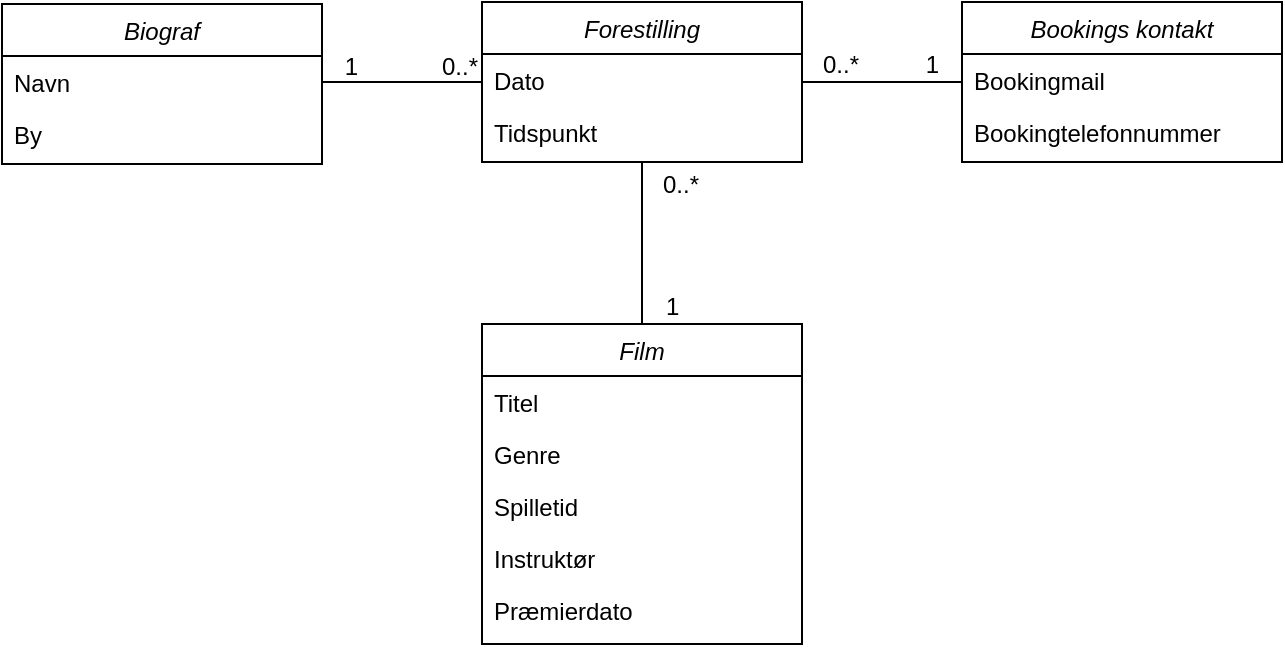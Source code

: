 <mxfile version="20.8.15" type="device"><diagram id="C5RBs43oDa-KdzZeNtuy" name="Page-1"><mxGraphModel dx="1434" dy="756" grid="1" gridSize="10" guides="1" tooltips="1" connect="1" arrows="1" fold="1" page="1" pageScale="1" pageWidth="827" pageHeight="1169" math="0" shadow="0"><root><mxCell id="WIyWlLk6GJQsqaUBKTNV-0"/><mxCell id="WIyWlLk6GJQsqaUBKTNV-1" parent="WIyWlLk6GJQsqaUBKTNV-0"/><mxCell id="zkfFHV4jXpPFQw0GAbJ--0" value="Biograf" style="swimlane;fontStyle=2;align=center;verticalAlign=top;childLayout=stackLayout;horizontal=1;startSize=26;horizontalStack=0;resizeParent=1;resizeLast=0;collapsible=1;marginBottom=0;rounded=0;shadow=0;strokeWidth=1;" parent="WIyWlLk6GJQsqaUBKTNV-1" vertex="1"><mxGeometry x="40" y="40" width="160" height="80" as="geometry"><mxRectangle x="230" y="140" width="160" height="26" as="alternateBounds"/></mxGeometry></mxCell><mxCell id="zkfFHV4jXpPFQw0GAbJ--1" value="Navn" style="text;align=left;verticalAlign=top;spacingLeft=4;spacingRight=4;overflow=hidden;rotatable=0;points=[[0,0.5],[1,0.5]];portConstraint=eastwest;" parent="zkfFHV4jXpPFQw0GAbJ--0" vertex="1"><mxGeometry y="26" width="160" height="26" as="geometry"/></mxCell><mxCell id="zkfFHV4jXpPFQw0GAbJ--2" value="By" style="text;align=left;verticalAlign=top;spacingLeft=4;spacingRight=4;overflow=hidden;rotatable=0;points=[[0,0.5],[1,0.5]];portConstraint=eastwest;rounded=0;shadow=0;html=0;" parent="zkfFHV4jXpPFQw0GAbJ--0" vertex="1"><mxGeometry y="52" width="160" height="26" as="geometry"/></mxCell><mxCell id="5uq60wKfPa7NOYNw19pD-7" value="Film" style="swimlane;fontStyle=2;align=center;verticalAlign=top;childLayout=stackLayout;horizontal=1;startSize=26;horizontalStack=0;resizeParent=1;resizeLast=0;collapsible=1;marginBottom=0;rounded=0;shadow=0;strokeWidth=1;" vertex="1" parent="WIyWlLk6GJQsqaUBKTNV-1"><mxGeometry x="280" y="200" width="160" height="160" as="geometry"><mxRectangle x="230" y="140" width="160" height="26" as="alternateBounds"/></mxGeometry></mxCell><mxCell id="5uq60wKfPa7NOYNw19pD-8" value="Titel" style="text;align=left;verticalAlign=top;spacingLeft=4;spacingRight=4;overflow=hidden;rotatable=0;points=[[0,0.5],[1,0.5]];portConstraint=eastwest;" vertex="1" parent="5uq60wKfPa7NOYNw19pD-7"><mxGeometry y="26" width="160" height="26" as="geometry"/></mxCell><mxCell id="5uq60wKfPa7NOYNw19pD-9" value="Genre" style="text;align=left;verticalAlign=top;spacingLeft=4;spacingRight=4;overflow=hidden;rotatable=0;points=[[0,0.5],[1,0.5]];portConstraint=eastwest;rounded=0;shadow=0;html=0;" vertex="1" parent="5uq60wKfPa7NOYNw19pD-7"><mxGeometry y="52" width="160" height="26" as="geometry"/></mxCell><mxCell id="5uq60wKfPa7NOYNw19pD-11" value="Spilletid" style="text;align=left;verticalAlign=top;spacingLeft=4;spacingRight=4;overflow=hidden;rotatable=0;points=[[0,0.5],[1,0.5]];portConstraint=eastwest;rounded=0;shadow=0;html=0;" vertex="1" parent="5uq60wKfPa7NOYNw19pD-7"><mxGeometry y="78" width="160" height="26" as="geometry"/></mxCell><mxCell id="5uq60wKfPa7NOYNw19pD-10" value="Instruktør" style="text;align=left;verticalAlign=top;spacingLeft=4;spacingRight=4;overflow=hidden;rotatable=0;points=[[0,0.5],[1,0.5]];portConstraint=eastwest;rounded=0;shadow=0;html=0;" vertex="1" parent="5uq60wKfPa7NOYNw19pD-7"><mxGeometry y="104" width="160" height="26" as="geometry"/></mxCell><mxCell id="5uq60wKfPa7NOYNw19pD-12" value="Præmierdato" style="text;align=left;verticalAlign=top;spacingLeft=4;spacingRight=4;overflow=hidden;rotatable=0;points=[[0,0.5],[1,0.5]];portConstraint=eastwest;rounded=0;shadow=0;html=0;" vertex="1" parent="5uq60wKfPa7NOYNw19pD-7"><mxGeometry y="130" width="160" height="30" as="geometry"/></mxCell><mxCell id="5uq60wKfPa7NOYNw19pD-13" value="Forestilling" style="swimlane;fontStyle=2;align=center;verticalAlign=top;childLayout=stackLayout;horizontal=1;startSize=26;horizontalStack=0;resizeParent=1;resizeLast=0;collapsible=1;marginBottom=0;rounded=0;shadow=0;strokeWidth=1;" vertex="1" parent="WIyWlLk6GJQsqaUBKTNV-1"><mxGeometry x="280" y="39" width="160" height="80" as="geometry"><mxRectangle x="230" y="140" width="160" height="26" as="alternateBounds"/></mxGeometry></mxCell><mxCell id="5uq60wKfPa7NOYNw19pD-14" value="Dato" style="text;align=left;verticalAlign=top;spacingLeft=4;spacingRight=4;overflow=hidden;rotatable=0;points=[[0,0.5],[1,0.5]];portConstraint=eastwest;" vertex="1" parent="5uq60wKfPa7NOYNw19pD-13"><mxGeometry y="26" width="160" height="26" as="geometry"/></mxCell><mxCell id="5uq60wKfPa7NOYNw19pD-15" value="Tidspunkt" style="text;align=left;verticalAlign=top;spacingLeft=4;spacingRight=4;overflow=hidden;rotatable=0;points=[[0,0.5],[1,0.5]];portConstraint=eastwest;rounded=0;shadow=0;html=0;" vertex="1" parent="5uq60wKfPa7NOYNw19pD-13"><mxGeometry y="52" width="160" height="26" as="geometry"/></mxCell><mxCell id="5uq60wKfPa7NOYNw19pD-19" value="" style="endArrow=none;shadow=0;strokeWidth=1;rounded=0;endFill=0;edgeStyle=elbowEdgeStyle;elbow=vertical;" edge="1" parent="WIyWlLk6GJQsqaUBKTNV-1" source="5uq60wKfPa7NOYNw19pD-7" target="5uq60wKfPa7NOYNw19pD-13"><mxGeometry x="0.5" y="41" relative="1" as="geometry"><mxPoint x="210" y="90" as="sourcePoint"/><mxPoint x="290" y="90" as="targetPoint"/><mxPoint x="-40" y="32" as="offset"/></mxGeometry></mxCell><mxCell id="5uq60wKfPa7NOYNw19pD-20" value="1" style="resizable=0;align=left;verticalAlign=bottom;labelBackgroundColor=none;fontSize=12;" connectable="0" vertex="1" parent="5uq60wKfPa7NOYNw19pD-19"><mxGeometry x="-1" relative="1" as="geometry"><mxPoint x="10" as="offset"/></mxGeometry></mxCell><mxCell id="5uq60wKfPa7NOYNw19pD-21" value="0..*" style="resizable=0;align=right;verticalAlign=bottom;labelBackgroundColor=none;fontSize=12;" connectable="0" vertex="1" parent="5uq60wKfPa7NOYNw19pD-19"><mxGeometry x="1" relative="1" as="geometry"><mxPoint x="30" y="20" as="offset"/></mxGeometry></mxCell><mxCell id="5uq60wKfPa7NOYNw19pD-29" style="edgeStyle=orthogonalEdgeStyle;rounded=0;orthogonalLoop=1;jettySize=auto;html=1;endArrow=none;endFill=0;" edge="1" parent="WIyWlLk6GJQsqaUBKTNV-1" source="zkfFHV4jXpPFQw0GAbJ--1" target="5uq60wKfPa7NOYNw19pD-13"><mxGeometry relative="1" as="geometry"/></mxCell><mxCell id="5uq60wKfPa7NOYNw19pD-30" value="1" style="resizable=0;align=right;verticalAlign=bottom;labelBackgroundColor=none;fontSize=12;" connectable="0" vertex="1" parent="WIyWlLk6GJQsqaUBKTNV-1"><mxGeometry x="60" y="80" width="160" as="geometry"/></mxCell><mxCell id="5uq60wKfPa7NOYNw19pD-31" value="0..*" style="resizable=0;align=right;verticalAlign=bottom;labelBackgroundColor=none;fontSize=12;" connectable="0" vertex="1" parent="WIyWlLk6GJQsqaUBKTNV-1"><mxGeometry x="120" y="80" width="160" as="geometry"/></mxCell><mxCell id="5uq60wKfPa7NOYNw19pD-35" style="edgeStyle=orthogonalEdgeStyle;rounded=0;orthogonalLoop=1;jettySize=auto;html=1;endArrow=none;endFill=0;" edge="1" parent="WIyWlLk6GJQsqaUBKTNV-1" source="5uq60wKfPa7NOYNw19pD-32" target="5uq60wKfPa7NOYNw19pD-13"><mxGeometry relative="1" as="geometry"/></mxCell><mxCell id="5uq60wKfPa7NOYNw19pD-32" value="Bookings kontakt" style="swimlane;fontStyle=2;align=center;verticalAlign=top;childLayout=stackLayout;horizontal=1;startSize=26;horizontalStack=0;resizeParent=1;resizeLast=0;collapsible=1;marginBottom=0;rounded=0;shadow=0;strokeWidth=1;" vertex="1" parent="WIyWlLk6GJQsqaUBKTNV-1"><mxGeometry x="520" y="39" width="160" height="80" as="geometry"><mxRectangle x="230" y="140" width="160" height="26" as="alternateBounds"/></mxGeometry></mxCell><mxCell id="5uq60wKfPa7NOYNw19pD-33" value="Bookingmail" style="text;align=left;verticalAlign=top;spacingLeft=4;spacingRight=4;overflow=hidden;rotatable=0;points=[[0,0.5],[1,0.5]];portConstraint=eastwest;" vertex="1" parent="5uq60wKfPa7NOYNw19pD-32"><mxGeometry y="26" width="160" height="26" as="geometry"/></mxCell><mxCell id="5uq60wKfPa7NOYNw19pD-34" value="Bookingtelefonnummer" style="text;align=left;verticalAlign=top;spacingLeft=4;spacingRight=4;overflow=hidden;rotatable=0;points=[[0,0.5],[1,0.5]];portConstraint=eastwest;rounded=0;shadow=0;html=0;" vertex="1" parent="5uq60wKfPa7NOYNw19pD-32"><mxGeometry y="52" width="160" height="26" as="geometry"/></mxCell><mxCell id="5uq60wKfPa7NOYNw19pD-36" value="1" style="resizable=0;align=right;verticalAlign=bottom;labelBackgroundColor=none;fontSize=12;" connectable="0" vertex="1" parent="WIyWlLk6GJQsqaUBKTNV-1"><mxGeometry x="510" y="79" as="geometry"/></mxCell><mxCell id="5uq60wKfPa7NOYNw19pD-37" value="0..*" style="resizable=0;align=right;verticalAlign=bottom;labelBackgroundColor=none;fontSize=12;" connectable="0" vertex="1" parent="WIyWlLk6GJQsqaUBKTNV-1"><mxGeometry x="470" y="79" as="geometry"/></mxCell></root></mxGraphModel></diagram></mxfile>
